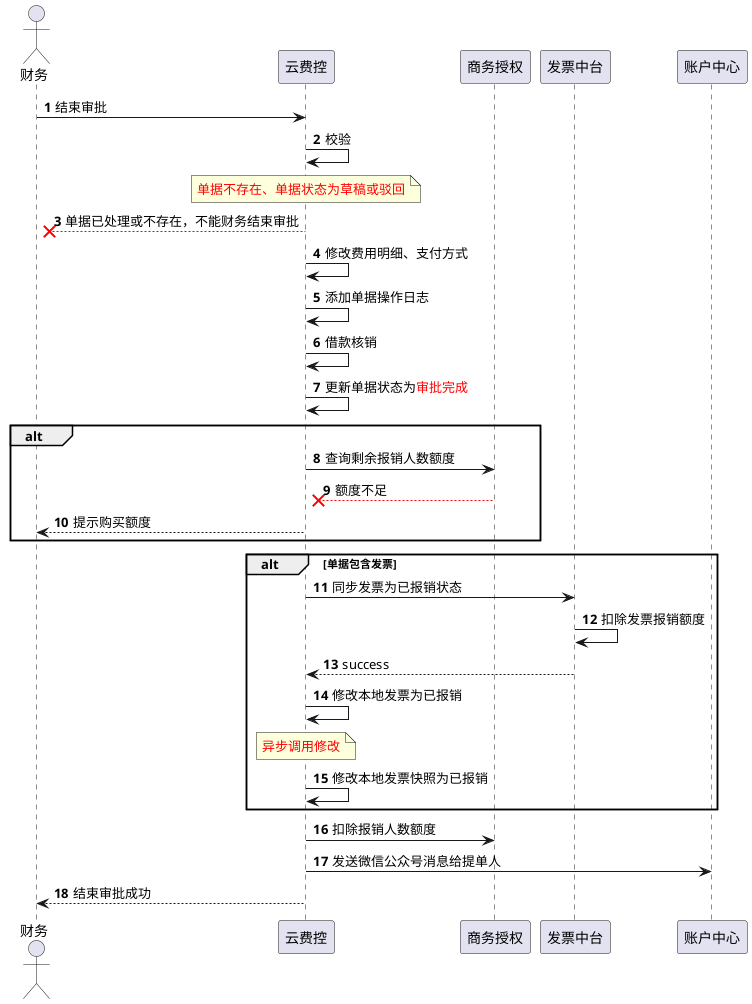 @startuml
'https://plantuml.com/sequence-diagram

autonumber
actor 财务
participant 财务 order 10
participant 云费控 order 20
participant 商务授权 order 30
participant 发票中台 order 40
participant 账户中心 order 50
财务 -> 云费控:结束审批
云费控 -> 云费控:校验
note over 云费控
  <color #Red>单据不存在、单据状态为草稿或驳回</color>
end note
云费控 -[#Red]->x 财务:单据已处理或不存在，不能财务结束审批
云费控 -> 云费控:修改费用明细、支付方式
云费控 -> 云费控:添加单据操作日志
云费控 -> 云费控:借款核销
云费控 -> 云费控:更新单据状态为<color #Red>审批完成</color>
alt
云费控 -> 商务授权:查询剩余报销人数额度
商务授权 -[#Red]->x 云费控:额度不足
云费控 --> 财务:提示购买额度
end

alt  单据包含发票
 云费控 -> 发票中台: 同步发票为已报销状态
 发票中台 -> 发票中台: 扣除发票报销额度
 发票中台 --> 云费控:success
云费控 -> 云费控:修改本地发票为已报销
note OVER 云费控
 <color #Red>异步调用修改</color>
end note
云费控 -> 云费控:修改本地发票快照为已报销
end
 云费控 -> 商务授权:扣除报销人数额度
  云费控 -> 账户中心:发送微信公众号消息给提单人
云费控 --> 财务: 结束审批成功



@endumlA